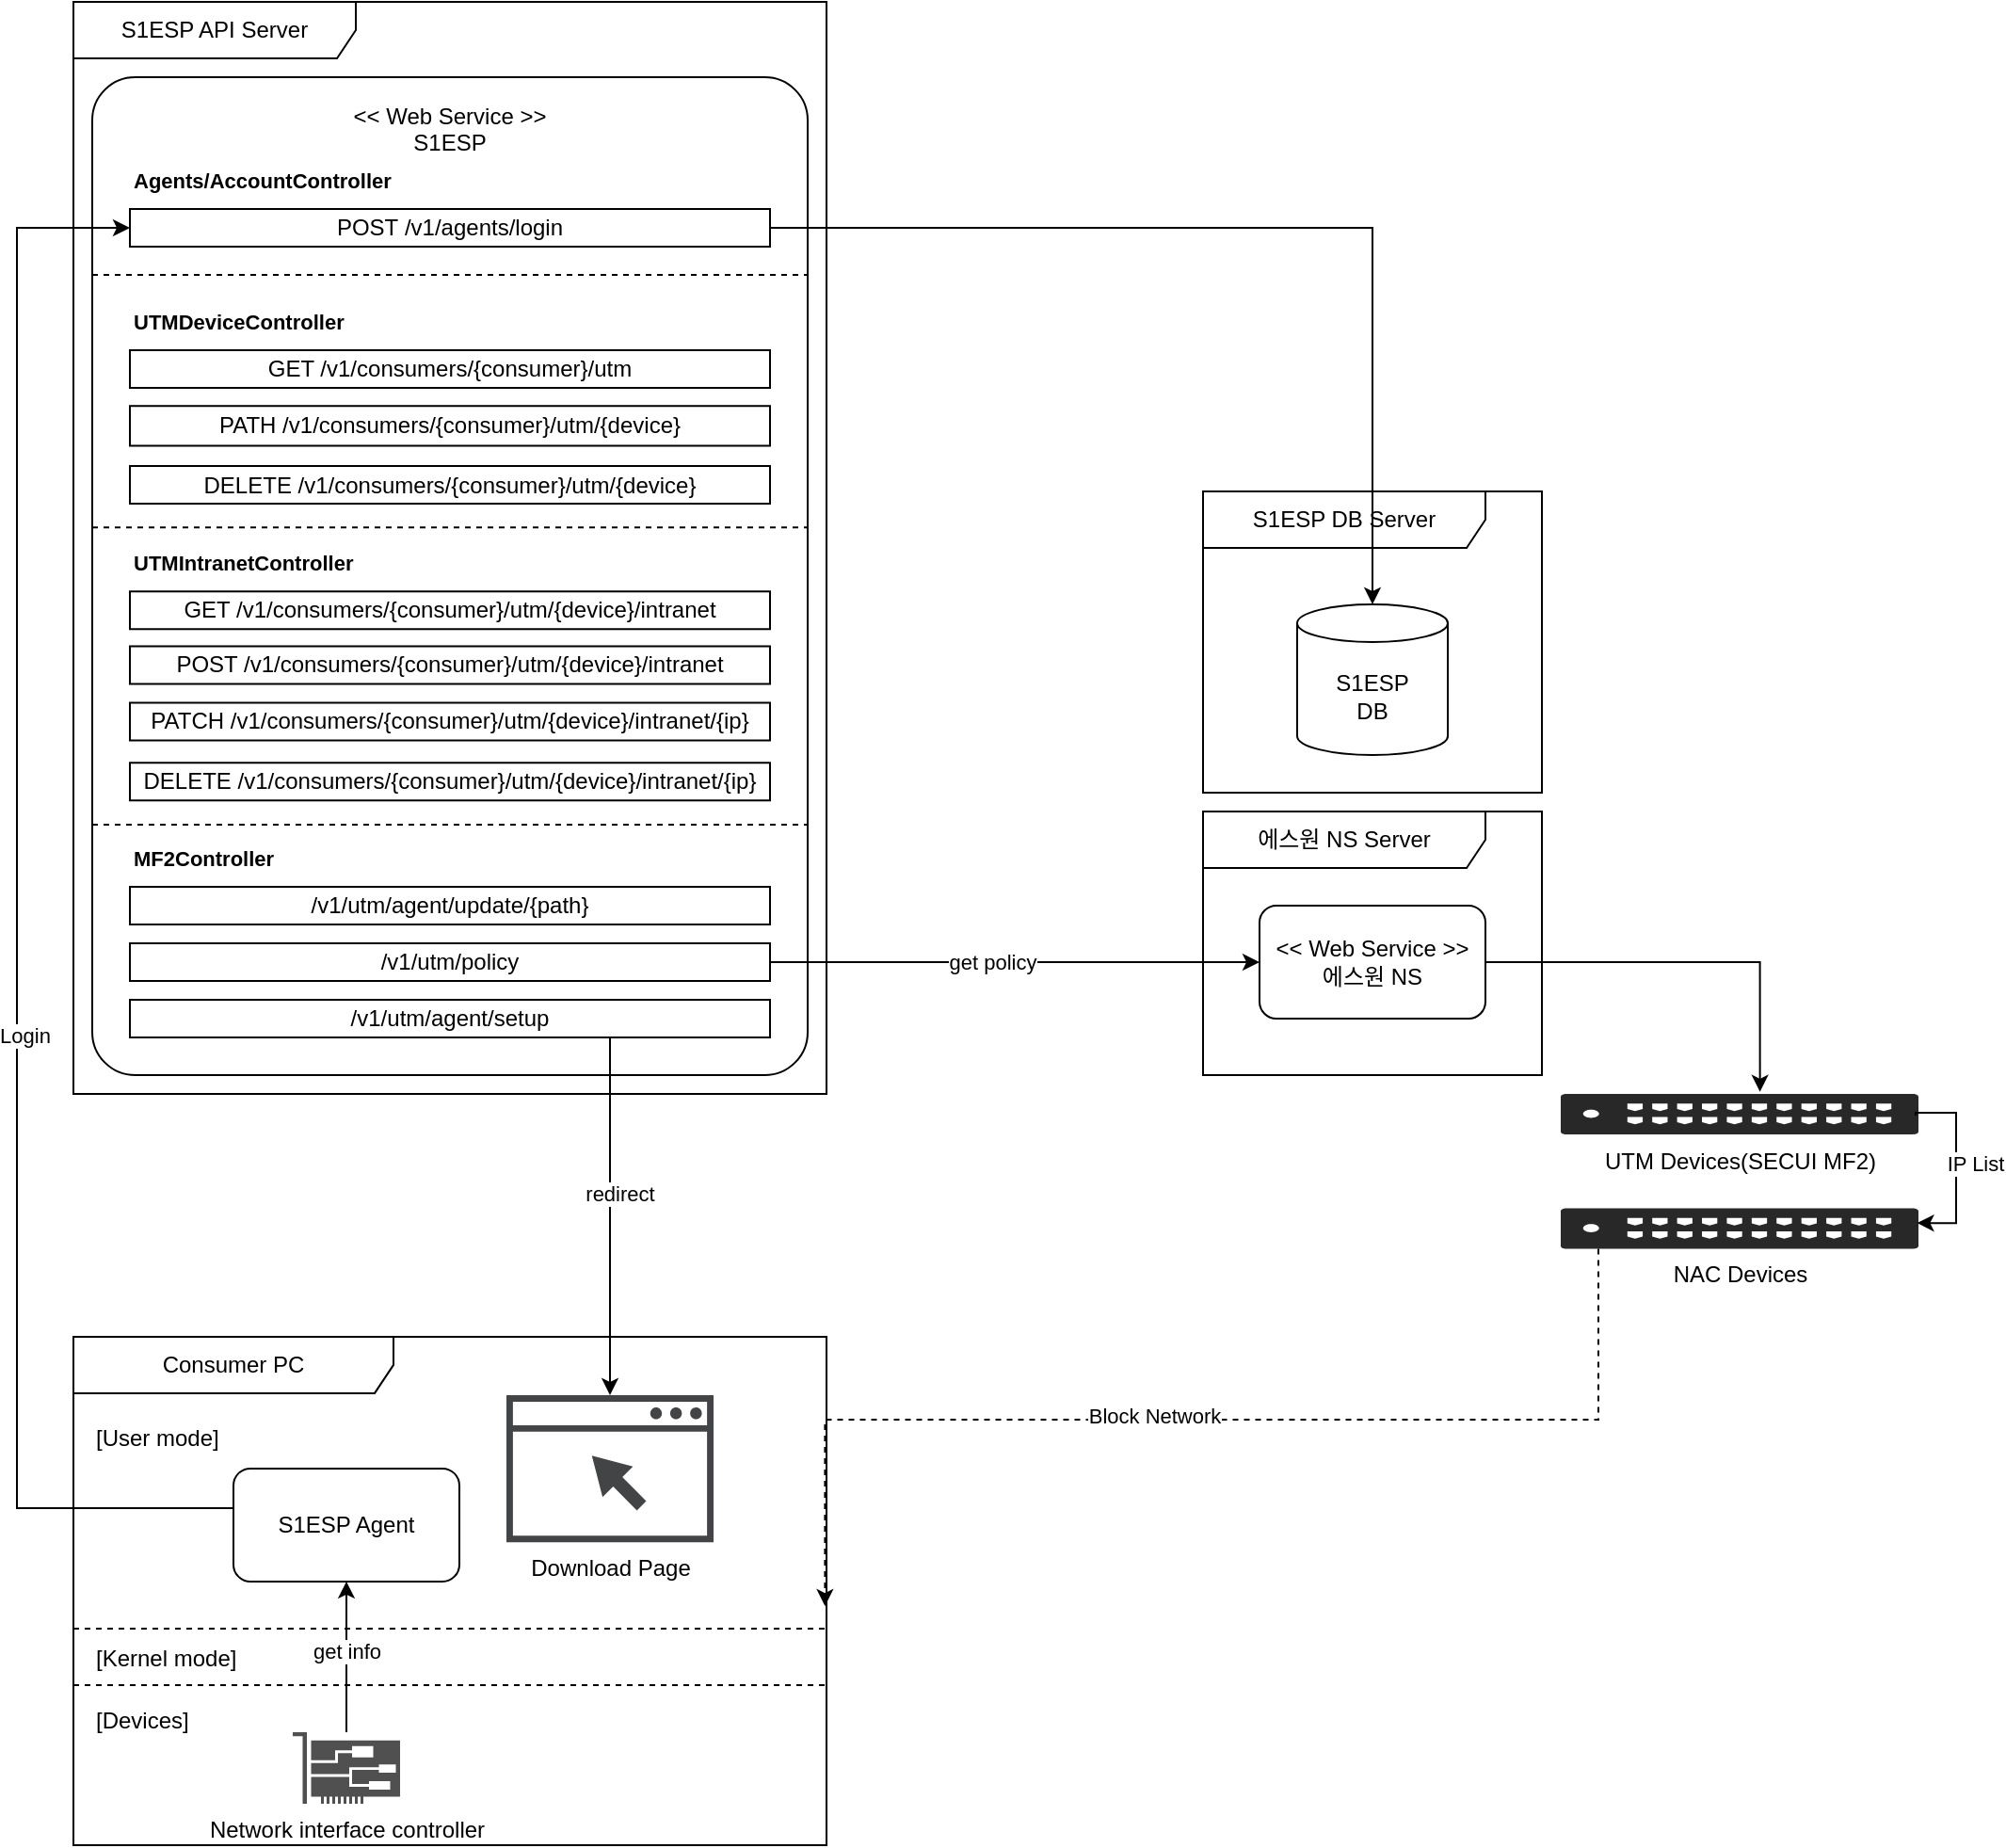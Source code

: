 <mxfile version="24.7.6">
  <diagram name="페이지-1" id="lI48-LUjIKv5oVbXYokH">
    <mxGraphModel dx="1495" dy="935" grid="1" gridSize="10" guides="1" tooltips="1" connect="1" arrows="1" fold="1" page="1" pageScale="1" pageWidth="1600" pageHeight="1400" math="0" shadow="0">
      <root>
        <mxCell id="0" />
        <mxCell id="1" parent="0" />
        <mxCell id="y2j8pdcFpELkHroc6ahy-34" value="&amp;lt;&amp;lt; Web Service&lt;span style=&quot;background-color: initial;&quot;&gt;&amp;nbsp;&amp;gt;&amp;gt;&lt;/span&gt;&lt;div&gt;S1ESP&lt;/div&gt;&lt;div&gt;&lt;br&gt;&lt;/div&gt;&lt;div&gt;&lt;br&gt;&lt;/div&gt;&lt;div&gt;&lt;br&gt;&lt;/div&gt;&lt;div&gt;&lt;br&gt;&lt;/div&gt;&lt;div&gt;&lt;br&gt;&lt;/div&gt;&lt;div&gt;&lt;br&gt;&lt;/div&gt;&lt;div&gt;&lt;br&gt;&lt;/div&gt;&lt;div&gt;&lt;br&gt;&lt;/div&gt;&lt;div&gt;&lt;br&gt;&lt;/div&gt;&lt;div&gt;&lt;br&gt;&lt;/div&gt;&lt;div&gt;&lt;br&gt;&lt;/div&gt;&lt;div&gt;&lt;br&gt;&lt;/div&gt;&lt;div&gt;&lt;br&gt;&lt;/div&gt;&lt;div&gt;&lt;br&gt;&lt;/div&gt;&lt;div&gt;&lt;br&gt;&lt;/div&gt;&lt;div&gt;&lt;br&gt;&lt;/div&gt;&lt;div&gt;&lt;br&gt;&lt;/div&gt;&lt;div&gt;&lt;br&gt;&lt;/div&gt;&lt;div&gt;&lt;br&gt;&lt;/div&gt;&lt;div&gt;&lt;br&gt;&lt;/div&gt;&lt;div&gt;&lt;br&gt;&lt;/div&gt;&lt;div&gt;&lt;br&gt;&lt;/div&gt;&lt;div&gt;&lt;br&gt;&lt;/div&gt;&lt;div&gt;&lt;br&gt;&lt;/div&gt;&lt;div&gt;&lt;br&gt;&lt;/div&gt;&lt;div&gt;&lt;br&gt;&lt;/div&gt;&lt;div&gt;&lt;br&gt;&lt;/div&gt;&lt;div&gt;&lt;br&gt;&lt;/div&gt;&lt;div&gt;&lt;br&gt;&lt;/div&gt;&lt;div&gt;&lt;br&gt;&lt;/div&gt;&lt;div&gt;&lt;br&gt;&lt;/div&gt;&lt;div&gt;&lt;br&gt;&lt;/div&gt;&lt;div&gt;&lt;br&gt;&lt;/div&gt;" style="rounded=1;whiteSpace=wrap;html=1;arcSize=6;" vertex="1" parent="1">
          <mxGeometry x="170" y="60" width="380" height="530" as="geometry" />
        </mxCell>
        <mxCell id="y2j8pdcFpELkHroc6ahy-2" value="S1ESP API Server" style="shape=umlFrame;whiteSpace=wrap;html=1;pointerEvents=0;width=150;height=30;" vertex="1" parent="1">
          <mxGeometry x="160" y="20" width="400" height="580" as="geometry" />
        </mxCell>
        <mxCell id="y2j8pdcFpELkHroc6ahy-9" value="Consumer PC" style="shape=umlFrame;whiteSpace=wrap;html=1;pointerEvents=0;recursiveResize=0;container=1;collapsible=0;width=170;" vertex="1" parent="1">
          <mxGeometry x="160" y="728.94" width="400" height="270" as="geometry" />
        </mxCell>
        <mxCell id="y2j8pdcFpELkHroc6ahy-10" value="[User mode]" style="text;html=1;" vertex="1" parent="y2j8pdcFpELkHroc6ahy-9">
          <mxGeometry width="100" height="20" relative="1" as="geometry">
            <mxPoint x="10" y="40" as="offset" />
          </mxGeometry>
        </mxCell>
        <mxCell id="y2j8pdcFpELkHroc6ahy-11" value="" style="line;strokeWidth=1;dashed=1;labelPosition=center;verticalLabelPosition=bottom;align=left;verticalAlign=top;spacingLeft=20;spacingTop=15;html=1;whiteSpace=wrap;" vertex="1" parent="y2j8pdcFpELkHroc6ahy-9">
          <mxGeometry y="180" width="400" height="10" as="geometry" />
        </mxCell>
        <mxCell id="y2j8pdcFpELkHroc6ahy-7" value="S1ESP Agent" style="rounded=1;whiteSpace=wrap;html=1;" vertex="1" parent="y2j8pdcFpELkHroc6ahy-9">
          <mxGeometry x="85" y="70" width="120" height="60" as="geometry" />
        </mxCell>
        <mxCell id="y2j8pdcFpELkHroc6ahy-12" value="" style="line;strokeWidth=1;dashed=1;labelPosition=center;verticalLabelPosition=bottom;align=left;verticalAlign=top;spacingLeft=20;spacingTop=15;html=1;whiteSpace=wrap;" vertex="1" parent="y2j8pdcFpELkHroc6ahy-9">
          <mxGeometry y="150" width="400" height="10" as="geometry" />
        </mxCell>
        <mxCell id="y2j8pdcFpELkHroc6ahy-17" style="edgeStyle=orthogonalEdgeStyle;rounded=0;orthogonalLoop=1;jettySize=auto;html=1;entryX=0.5;entryY=1;entryDx=0;entryDy=0;" edge="1" parent="y2j8pdcFpELkHroc6ahy-9" source="y2j8pdcFpELkHroc6ahy-8" target="y2j8pdcFpELkHroc6ahy-7">
          <mxGeometry relative="1" as="geometry" />
        </mxCell>
        <mxCell id="y2j8pdcFpELkHroc6ahy-18" value="get info" style="edgeLabel;html=1;align=center;verticalAlign=middle;resizable=0;points=[];" vertex="1" connectable="0" parent="y2j8pdcFpELkHroc6ahy-17">
          <mxGeometry x="-0.042" y="-2" relative="1" as="geometry">
            <mxPoint x="-2" y="-5" as="offset" />
          </mxGeometry>
        </mxCell>
        <mxCell id="y2j8pdcFpELkHroc6ahy-8" value="Network interface controller" style="sketch=0;pointerEvents=1;shadow=0;dashed=0;html=1;strokeColor=none;fillColor=#505050;labelPosition=center;verticalLabelPosition=bottom;verticalAlign=top;outlineConnect=0;align=center;shape=mxgraph.office.devices.nic;" vertex="1" parent="y2j8pdcFpELkHroc6ahy-9">
          <mxGeometry x="116.5" y="210" width="57" height="38" as="geometry" />
        </mxCell>
        <mxCell id="y2j8pdcFpELkHroc6ahy-13" value="[Kernel mode]" style="text;html=1;" vertex="1" parent="y2j8pdcFpELkHroc6ahy-9">
          <mxGeometry x="10" y="157" width="100" height="20" as="geometry" />
        </mxCell>
        <mxCell id="y2j8pdcFpELkHroc6ahy-15" value="[Devices]" style="text;html=1;" vertex="1" parent="y2j8pdcFpELkHroc6ahy-9">
          <mxGeometry x="10" y="190" width="100" height="20" as="geometry" />
        </mxCell>
        <mxCell id="y2j8pdcFpELkHroc6ahy-71" value="Download Page" style="sketch=0;pointerEvents=1;shadow=0;dashed=0;html=1;strokeColor=none;fillColor=#434445;aspect=fixed;labelPosition=center;verticalLabelPosition=bottom;verticalAlign=top;align=center;outlineConnect=0;shape=mxgraph.vvd.web_browser;" vertex="1" parent="y2j8pdcFpELkHroc6ahy-9">
          <mxGeometry x="230" y="31.06" width="110" height="78.1" as="geometry" />
        </mxCell>
        <mxCell id="y2j8pdcFpELkHroc6ahy-20" value="S1ESP&lt;br&gt;DB" style="shape=cylinder3;whiteSpace=wrap;html=1;boundedLbl=1;backgroundOutline=1;size=10;" vertex="1" parent="1">
          <mxGeometry x="810" y="340" width="80" height="80" as="geometry" />
        </mxCell>
        <mxCell id="y2j8pdcFpELkHroc6ahy-22" value="UTM Devices(SECUI MF2)" style="verticalLabelPosition=bottom;sketch=0;html=1;fillColor=#282828;strokeColor=none;verticalAlign=top;pointerEvents=1;align=center;shape=mxgraph.cisco_safe.security_icons.utm;" vertex="1" parent="1">
          <mxGeometry x="950" y="600" width="190" height="21.5" as="geometry" />
        </mxCell>
        <mxCell id="y2j8pdcFpELkHroc6ahy-23" style="rounded=0;orthogonalLoop=1;jettySize=auto;html=1;exitX=1;exitY=0.5;exitDx=0;exitDy=0;entryX=0.557;entryY=-0.051;entryDx=0;entryDy=0;entryPerimeter=0;edgeStyle=orthogonalEdgeStyle;" edge="1" parent="1" source="y2j8pdcFpELkHroc6ahy-30" target="y2j8pdcFpELkHroc6ahy-22">
          <mxGeometry relative="1" as="geometry">
            <mxPoint x="708.68" y="421.88" as="sourcePoint" />
            <mxPoint x="1318.68" y="151.88" as="targetPoint" />
          </mxGeometry>
        </mxCell>
        <mxCell id="y2j8pdcFpELkHroc6ahy-27" value="S1ESP DB Server" style="shape=umlFrame;whiteSpace=wrap;html=1;pointerEvents=0;width=150;height=30;" vertex="1" parent="1">
          <mxGeometry x="760" y="280" width="180" height="160" as="geometry" />
        </mxCell>
        <mxCell id="y2j8pdcFpELkHroc6ahy-29" value="에스원 NS Server" style="shape=umlFrame;whiteSpace=wrap;html=1;pointerEvents=0;width=150;height=30;" vertex="1" parent="1">
          <mxGeometry x="760" y="450" width="180" height="140" as="geometry" />
        </mxCell>
        <mxCell id="y2j8pdcFpELkHroc6ahy-30" value="&amp;lt;&amp;lt; Web Service &amp;gt;&amp;gt;&lt;br&gt;에스원 NS" style="rounded=1;whiteSpace=wrap;html=1;" vertex="1" parent="1">
          <mxGeometry x="790" y="500" width="120" height="60" as="geometry" />
        </mxCell>
        <mxCell id="y2j8pdcFpELkHroc6ahy-35" style="rounded=0;orthogonalLoop=1;jettySize=auto;html=1;entryX=0;entryY=0.5;entryDx=0;entryDy=0;exitX=1;exitY=0.5;exitDx=0;exitDy=0;" edge="1" parent="1" source="y2j8pdcFpELkHroc6ahy-31" target="y2j8pdcFpELkHroc6ahy-30">
          <mxGeometry relative="1" as="geometry" />
        </mxCell>
        <mxCell id="y2j8pdcFpELkHroc6ahy-61" value="get policy" style="edgeLabel;html=1;align=center;verticalAlign=middle;resizable=0;points=[];" vertex="1" connectable="0" parent="y2j8pdcFpELkHroc6ahy-35">
          <mxGeometry x="-0.092" relative="1" as="geometry">
            <mxPoint as="offset" />
          </mxGeometry>
        </mxCell>
        <mxCell id="y2j8pdcFpELkHroc6ahy-31" value="/v1/utm/policy" style="rounded=0;whiteSpace=wrap;html=1;" vertex="1" parent="1">
          <mxGeometry x="190" y="520" width="340" height="20" as="geometry" />
        </mxCell>
        <mxCell id="y2j8pdcFpELkHroc6ahy-36" value="/v1/utm/agent/update/{path}" style="rounded=0;whiteSpace=wrap;html=1;" vertex="1" parent="1">
          <mxGeometry x="190" y="490" width="340" height="20" as="geometry" />
        </mxCell>
        <mxCell id="y2j8pdcFpELkHroc6ahy-49" value="NAC Devices" style="verticalLabelPosition=bottom;sketch=0;html=1;fillColor=#282828;strokeColor=none;verticalAlign=top;pointerEvents=1;align=center;shape=mxgraph.cisco_safe.security_icons.utm;" vertex="1" parent="1">
          <mxGeometry x="950" y="660.75" width="190" height="21.5" as="geometry" />
        </mxCell>
        <mxCell id="y2j8pdcFpELkHroc6ahy-50" value="IP List" style="rounded=0;orthogonalLoop=1;jettySize=auto;html=1;exitX=0.992;exitY=0.534;exitDx=0;exitDy=0;exitPerimeter=0;edgeStyle=orthogonalEdgeStyle;entryX=0.996;entryY=0.363;entryDx=0;entryDy=0;entryPerimeter=0;" edge="1" parent="1" source="y2j8pdcFpELkHroc6ahy-22" target="y2j8pdcFpELkHroc6ahy-49">
          <mxGeometry x="-0.024" y="10" relative="1" as="geometry">
            <mxPoint x="1350" y="570" as="sourcePoint" />
            <mxPoint x="1290" y="611" as="targetPoint" />
            <Array as="points">
              <mxPoint x="1139" y="610" />
              <mxPoint x="1160" y="610" />
              <mxPoint x="1160" y="669" />
            </Array>
            <mxPoint as="offset" />
          </mxGeometry>
        </mxCell>
        <mxCell id="y2j8pdcFpELkHroc6ahy-51" style="rounded=0;orthogonalLoop=1;jettySize=auto;html=1;entryX=0.998;entryY=0.53;entryDx=0;entryDy=0;entryPerimeter=0;dashed=1;edgeStyle=orthogonalEdgeStyle;" edge="1" parent="1" source="y2j8pdcFpELkHroc6ahy-49" target="y2j8pdcFpELkHroc6ahy-9">
          <mxGeometry relative="1" as="geometry">
            <Array as="points">
              <mxPoint x="970" y="773" />
            </Array>
          </mxGeometry>
        </mxCell>
        <mxCell id="y2j8pdcFpELkHroc6ahy-53" value="Block Network" style="edgeLabel;html=1;align=center;verticalAlign=middle;resizable=0;points=[];" vertex="1" connectable="0" parent="y2j8pdcFpELkHroc6ahy-51">
          <mxGeometry x="0.091" y="-2" relative="1" as="geometry">
            <mxPoint as="offset" />
          </mxGeometry>
        </mxCell>
        <mxCell id="y2j8pdcFpELkHroc6ahy-74" style="rounded=0;orthogonalLoop=1;jettySize=auto;html=1;exitX=0.75;exitY=1;exitDx=0;exitDy=0;edgeStyle=orthogonalEdgeStyle;" edge="1" parent="1" source="y2j8pdcFpELkHroc6ahy-62" target="y2j8pdcFpELkHroc6ahy-71">
          <mxGeometry relative="1" as="geometry" />
        </mxCell>
        <mxCell id="y2j8pdcFpELkHroc6ahy-75" value="redirect" style="edgeLabel;html=1;align=center;verticalAlign=middle;resizable=0;points=[];" vertex="1" connectable="0" parent="y2j8pdcFpELkHroc6ahy-74">
          <mxGeometry x="-0.07" y="2" relative="1" as="geometry">
            <mxPoint x="3" y="-6" as="offset" />
          </mxGeometry>
        </mxCell>
        <mxCell id="y2j8pdcFpELkHroc6ahy-62" value="/v1/utm/agent/setup" style="rounded=0;whiteSpace=wrap;html=1;" vertex="1" parent="1">
          <mxGeometry x="190" y="550" width="340" height="20" as="geometry" />
        </mxCell>
        <mxCell id="y2j8pdcFpELkHroc6ahy-63" value="GET /v1/consumers/{consumer}/utm/{device}/intranet" style="rounded=0;whiteSpace=wrap;html=1;" vertex="1" parent="1">
          <mxGeometry x="190" y="333.13" width="340" height="20" as="geometry" />
        </mxCell>
        <mxCell id="y2j8pdcFpELkHroc6ahy-65" value="GET /v1/consumers/{consumer}/utm" style="rounded=0;whiteSpace=wrap;html=1;" vertex="1" parent="1">
          <mxGeometry x="190" y="205" width="340" height="20" as="geometry" />
        </mxCell>
        <mxCell id="y2j8pdcFpELkHroc6ahy-66" value="PATH&amp;nbsp;/v1/consumers/{consumer}/utm/{device}" style="rounded=0;whiteSpace=wrap;html=1;" vertex="1" parent="1">
          <mxGeometry x="190" y="234.62" width="340" height="21.13" as="geometry" />
        </mxCell>
        <mxCell id="y2j8pdcFpELkHroc6ahy-67" value="DELETE&amp;nbsp;/v1/consumers/{consumer}/utm/{device}" style="rounded=0;whiteSpace=wrap;html=1;" vertex="1" parent="1">
          <mxGeometry x="190" y="266.5" width="340" height="20" as="geometry" />
        </mxCell>
        <mxCell id="y2j8pdcFpELkHroc6ahy-73" style="edgeStyle=orthogonalEdgeStyle;rounded=0;orthogonalLoop=1;jettySize=auto;html=1;entryX=0;entryY=0.5;entryDx=0;entryDy=0;" edge="1" parent="1" source="y2j8pdcFpELkHroc6ahy-7" target="y2j8pdcFpELkHroc6ahy-80">
          <mxGeometry relative="1" as="geometry">
            <mxPoint x="60" y="120" as="targetPoint" />
            <Array as="points">
              <mxPoint x="305" y="820" />
              <mxPoint x="130" y="820" />
              <mxPoint x="130" y="150" />
            </Array>
          </mxGeometry>
        </mxCell>
        <mxCell id="y2j8pdcFpELkHroc6ahy-81" value="Login" style="edgeLabel;html=1;align=center;verticalAlign=middle;resizable=0;points=[];" vertex="1" connectable="0" parent="y2j8pdcFpELkHroc6ahy-73">
          <mxGeometry x="-0.145" y="-4" relative="1" as="geometry">
            <mxPoint y="-1" as="offset" />
          </mxGeometry>
        </mxCell>
        <mxCell id="y2j8pdcFpELkHroc6ahy-76" value="POST /v1/consumers/{consumer}/utm/{device}/intranet" style="rounded=0;whiteSpace=wrap;html=1;" vertex="1" parent="1">
          <mxGeometry x="190" y="362.25" width="340" height="20" as="geometry" />
        </mxCell>
        <mxCell id="y2j8pdcFpELkHroc6ahy-77" value="PATCH /v1/consumers/{consumer}/utm/{device}/intranet/{ip}" style="rounded=0;whiteSpace=wrap;html=1;" vertex="1" parent="1">
          <mxGeometry x="190" y="392.25" width="340" height="20" as="geometry" />
        </mxCell>
        <mxCell id="y2j8pdcFpELkHroc6ahy-78" value="DELETE /v1/consumers/{consumer}/utm/{device}/intranet/{ip}" style="rounded=0;whiteSpace=wrap;html=1;" vertex="1" parent="1">
          <mxGeometry x="190" y="424.13" width="340" height="20" as="geometry" />
        </mxCell>
        <mxCell id="y2j8pdcFpELkHroc6ahy-82" style="edgeStyle=orthogonalEdgeStyle;rounded=0;orthogonalLoop=1;jettySize=auto;html=1;" edge="1" parent="1" source="y2j8pdcFpELkHroc6ahy-80" target="y2j8pdcFpELkHroc6ahy-20">
          <mxGeometry relative="1" as="geometry" />
        </mxCell>
        <mxCell id="y2j8pdcFpELkHroc6ahy-80" value="POST&amp;nbsp;/v1/agents/login" style="rounded=0;whiteSpace=wrap;html=1;" vertex="1" parent="1">
          <mxGeometry x="190" y="130" width="340" height="20" as="geometry" />
        </mxCell>
        <mxCell id="y2j8pdcFpELkHroc6ahy-84" value="" style="line;strokeWidth=1;dashed=1;labelPosition=center;verticalLabelPosition=bottom;align=left;verticalAlign=top;spacingLeft=20;spacingTop=15;html=1;whiteSpace=wrap;" vertex="1" parent="1">
          <mxGeometry x="170" y="160" width="380" height="10" as="geometry" />
        </mxCell>
        <mxCell id="y2j8pdcFpELkHroc6ahy-86" value="" style="line;strokeWidth=1;dashed=1;labelPosition=center;verticalLabelPosition=bottom;align=left;verticalAlign=top;spacingLeft=20;spacingTop=15;html=1;whiteSpace=wrap;" vertex="1" parent="1">
          <mxGeometry x="170" y="294.13" width="380" height="10" as="geometry" />
        </mxCell>
        <mxCell id="y2j8pdcFpELkHroc6ahy-87" value="" style="line;strokeWidth=1;dashed=1;labelPosition=center;verticalLabelPosition=bottom;align=left;verticalAlign=top;spacingLeft=20;spacingTop=15;html=1;whiteSpace=wrap;" vertex="1" parent="1">
          <mxGeometry x="170" y="452" width="380" height="10" as="geometry" />
        </mxCell>
        <mxCell id="y2j8pdcFpELkHroc6ahy-88" value="&lt;b style=&quot;font-size: 11px;&quot;&gt;&lt;font style=&quot;font-size: 11px;&quot;&gt;MF2Controller&lt;/font&gt;&lt;/b&gt;" style="text;html=1;align=left;verticalAlign=middle;whiteSpace=wrap;rounded=0;fontSize=11;" vertex="1" parent="1">
          <mxGeometry x="190" y="460" width="120" height="30" as="geometry" />
        </mxCell>
        <mxCell id="y2j8pdcFpELkHroc6ahy-89" value="&lt;span style=&quot;font-size: 11px;&quot;&gt;&lt;b style=&quot;font-size: 11px;&quot;&gt;UTMIntranetController&lt;/b&gt;&lt;/span&gt;" style="text;html=1;align=left;verticalAlign=middle;whiteSpace=wrap;rounded=0;fontSize=11;" vertex="1" parent="1">
          <mxGeometry x="190" y="303.13" width="190" height="30" as="geometry" />
        </mxCell>
        <mxCell id="y2j8pdcFpELkHroc6ahy-90" value="&lt;span style=&quot;font-size: 11px;&quot;&gt;&lt;b style=&quot;font-size: 11px;&quot;&gt;UTMDeviceController&lt;/b&gt;&lt;/span&gt;" style="text;html=1;align=left;verticalAlign=middle;whiteSpace=wrap;rounded=0;fontSize=11;" vertex="1" parent="1">
          <mxGeometry x="190" y="175" width="190" height="30" as="geometry" />
        </mxCell>
        <mxCell id="y2j8pdcFpELkHroc6ahy-91" value="&lt;span style=&quot;font-size: 11px;&quot;&gt;&lt;b style=&quot;font-size: 11px;&quot;&gt;Agents/AccountController&lt;/b&gt;&lt;/span&gt;" style="text;html=1;align=left;verticalAlign=middle;whiteSpace=wrap;rounded=0;fontSize=11;" vertex="1" parent="1">
          <mxGeometry x="190" y="100" width="190" height="30" as="geometry" />
        </mxCell>
      </root>
    </mxGraphModel>
  </diagram>
</mxfile>
